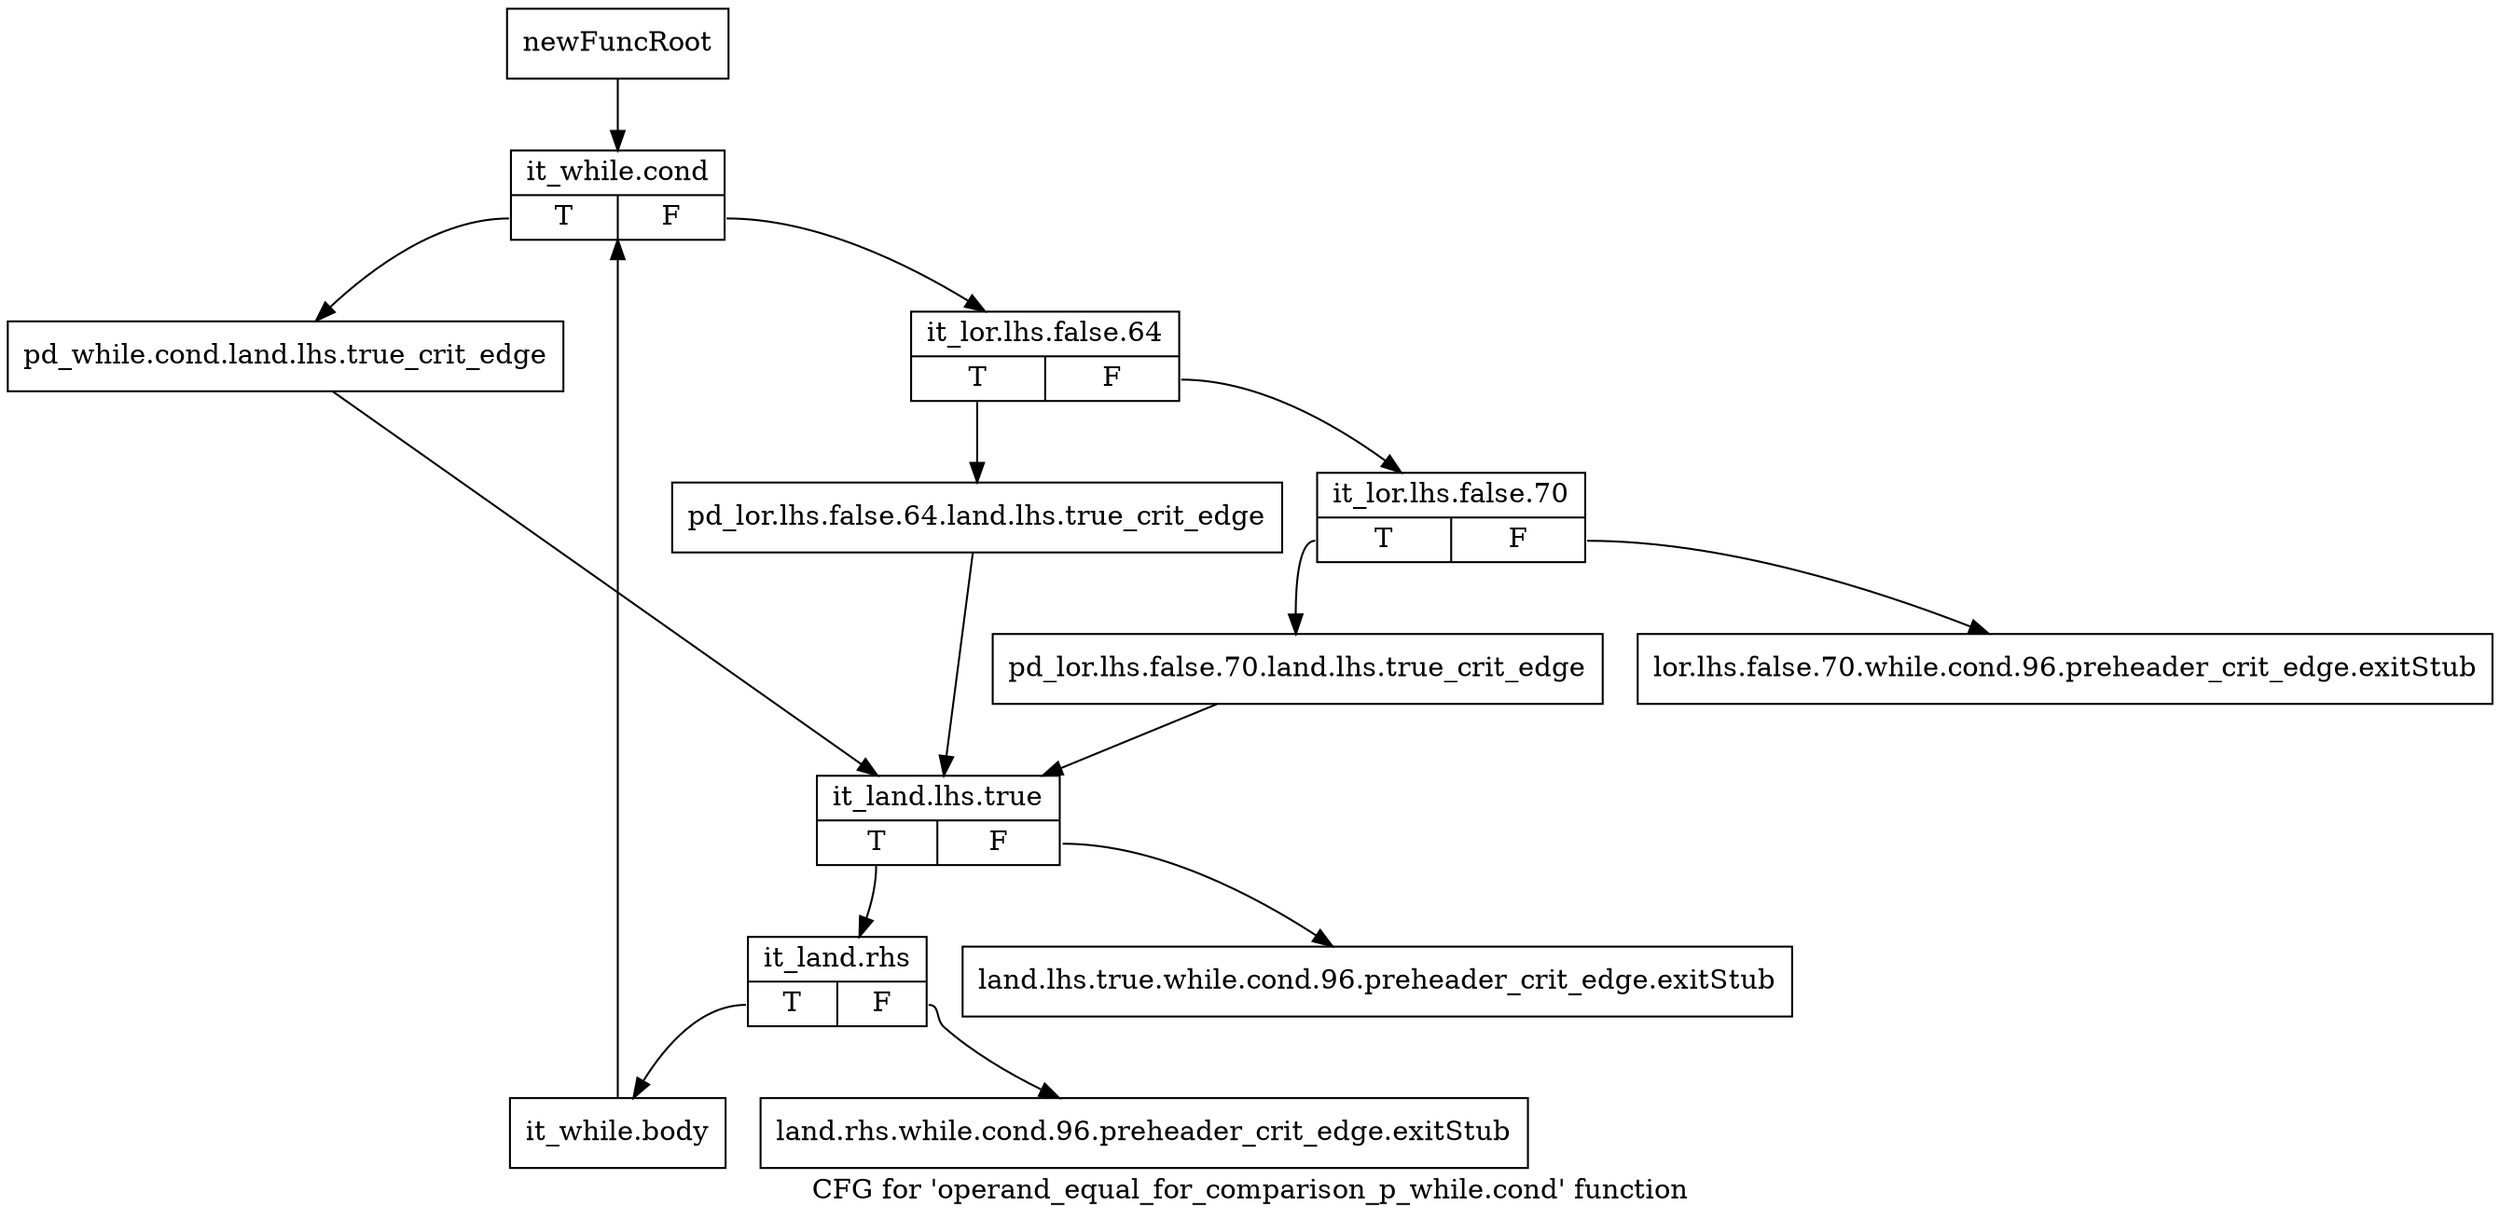 digraph "CFG for 'operand_equal_for_comparison_p_while.cond' function" {
	label="CFG for 'operand_equal_for_comparison_p_while.cond' function";

	Node0xaf99b80 [shape=record,label="{newFuncRoot}"];
	Node0xaf99b80 -> Node0xaf99cc0;
	Node0xaf99bd0 [shape=record,label="{lor.lhs.false.70.while.cond.96.preheader_crit_edge.exitStub}"];
	Node0xaf99c20 [shape=record,label="{land.lhs.true.while.cond.96.preheader_crit_edge.exitStub}"];
	Node0xaf99c70 [shape=record,label="{land.rhs.while.cond.96.preheader_crit_edge.exitStub}"];
	Node0xaf99cc0 [shape=record,label="{it_while.cond|{<s0>T|<s1>F}}"];
	Node0xaf99cc0:s0 -> Node0xaf9a6c0;
	Node0xaf99cc0:s1 -> Node0xaf99d10;
	Node0xaf99d10 [shape=record,label="{it_lor.lhs.false.64|{<s0>T|<s1>F}}"];
	Node0xaf99d10:s0 -> Node0xaf9a670;
	Node0xaf99d10:s1 -> Node0xaf9a5d0;
	Node0xaf9a5d0 [shape=record,label="{it_lor.lhs.false.70|{<s0>T|<s1>F}}"];
	Node0xaf9a5d0:s0 -> Node0xaf9a620;
	Node0xaf9a5d0:s1 -> Node0xaf99bd0;
	Node0xaf9a620 [shape=record,label="{pd_lor.lhs.false.70.land.lhs.true_crit_edge}"];
	Node0xaf9a620 -> Node0xaf9a710;
	Node0xaf9a670 [shape=record,label="{pd_lor.lhs.false.64.land.lhs.true_crit_edge}"];
	Node0xaf9a670 -> Node0xaf9a710;
	Node0xaf9a6c0 [shape=record,label="{pd_while.cond.land.lhs.true_crit_edge}"];
	Node0xaf9a6c0 -> Node0xaf9a710;
	Node0xaf9a710 [shape=record,label="{it_land.lhs.true|{<s0>T|<s1>F}}"];
	Node0xaf9a710:s0 -> Node0xaf9a760;
	Node0xaf9a710:s1 -> Node0xaf99c20;
	Node0xaf9a760 [shape=record,label="{it_land.rhs|{<s0>T|<s1>F}}"];
	Node0xaf9a760:s0 -> Node0xaf9a7b0;
	Node0xaf9a760:s1 -> Node0xaf99c70;
	Node0xaf9a7b0 [shape=record,label="{it_while.body}"];
	Node0xaf9a7b0 -> Node0xaf99cc0;
}
